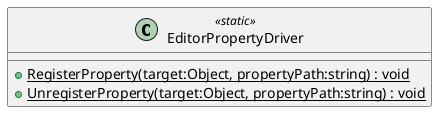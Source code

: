 @startuml
class EditorPropertyDriver <<static>> {
    + {static} RegisterProperty(target:Object, propertyPath:string) : void
    + {static} UnregisterProperty(target:Object, propertyPath:string) : void
}
@enduml
